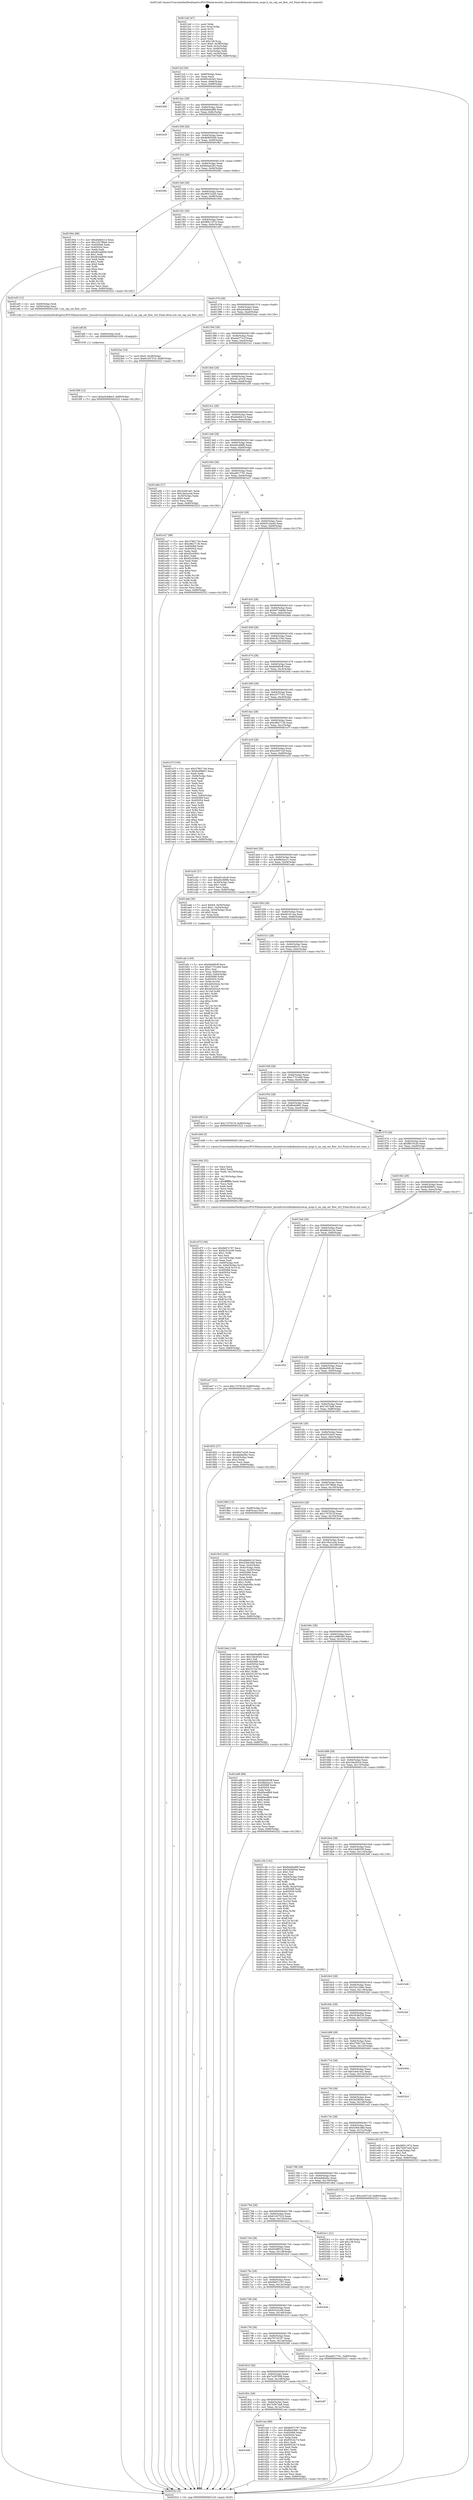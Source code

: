 digraph "0x4012a0" {
  label = "0x4012a0 (/mnt/c/Users/mathe/Desktop/tcc/POCII/binaries/extr_linuxdriversinfinibandcorecm_msgs.h_cm_rep_set_flow_ctrl_Final-ollvm.out::main(0))"
  labelloc = "t"
  node[shape=record]

  Entry [label="",width=0.3,height=0.3,shape=circle,fillcolor=black,style=filled]
  "0x4012cf" [label="{
     0x4012cf [29]\l
     | [instrs]\l
     &nbsp;&nbsp;0x4012cf \<+3\>: mov -0x80(%rbp),%eax\l
     &nbsp;&nbsp;0x4012d2 \<+2\>: mov %eax,%ecx\l
     &nbsp;&nbsp;0x4012d4 \<+6\>: sub $0x85cd43e5,%ecx\l
     &nbsp;&nbsp;0x4012da \<+6\>: mov %eax,-0x84(%rbp)\l
     &nbsp;&nbsp;0x4012e0 \<+6\>: mov %ecx,-0x88(%rbp)\l
     &nbsp;&nbsp;0x4012e6 \<+6\>: je 00000000004024b6 \<main+0x1216\>\l
  }"]
  "0x4024b6" [label="{
     0x4024b6\l
  }", style=dashed]
  "0x4012ec" [label="{
     0x4012ec [28]\l
     | [instrs]\l
     &nbsp;&nbsp;0x4012ec \<+5\>: jmp 00000000004012f1 \<main+0x51\>\l
     &nbsp;&nbsp;0x4012f1 \<+6\>: mov -0x84(%rbp),%eax\l
     &nbsp;&nbsp;0x4012f7 \<+5\>: sub $0x8ab6ed88,%eax\l
     &nbsp;&nbsp;0x4012fc \<+6\>: mov %eax,-0x8c(%rbp)\l
     &nbsp;&nbsp;0x401302 \<+6\>: je 000000000040243f \<main+0x119f\>\l
  }"]
  Exit [label="",width=0.3,height=0.3,shape=circle,fillcolor=black,style=filled,peripheries=2]
  "0x40243f" [label="{
     0x40243f\l
  }", style=dashed]
  "0x401308" [label="{
     0x401308 [28]\l
     | [instrs]\l
     &nbsp;&nbsp;0x401308 \<+5\>: jmp 000000000040130d \<main+0x6d\>\l
     &nbsp;&nbsp;0x40130d \<+6\>: mov -0x84(%rbp),%eax\l
     &nbsp;&nbsp;0x401313 \<+5\>: sub $0x8b8055d0,%eax\l
     &nbsp;&nbsp;0x401318 \<+6\>: mov %eax,-0x90(%rbp)\l
     &nbsp;&nbsp;0x40131e \<+6\>: je 0000000000401f6c \<main+0xccc\>\l
  }"]
  "0x401f08" [label="{
     0x401f08 [12]\l
     | [instrs]\l
     &nbsp;&nbsp;0x401f08 \<+7\>: movl $0xa3e4dbe3,-0x80(%rbp)\l
     &nbsp;&nbsp;0x401f0f \<+5\>: jmp 0000000000402522 \<main+0x1282\>\l
  }"]
  "0x401f6c" [label="{
     0x401f6c\l
  }", style=dashed]
  "0x401324" [label="{
     0x401324 [28]\l
     | [instrs]\l
     &nbsp;&nbsp;0x401324 \<+5\>: jmp 0000000000401329 \<main+0x89\>\l
     &nbsp;&nbsp;0x401329 \<+6\>: mov -0x84(%rbp),%eax\l
     &nbsp;&nbsp;0x40132f \<+5\>: sub $0x8d4ae283,%eax\l
     &nbsp;&nbsp;0x401334 \<+6\>: mov %eax,-0x94(%rbp)\l
     &nbsp;&nbsp;0x40133a \<+6\>: je 000000000040208c \<main+0xdec\>\l
  }"]
  "0x401eff" [label="{
     0x401eff [9]\l
     | [instrs]\l
     &nbsp;&nbsp;0x401eff \<+4\>: mov -0x60(%rbp),%rdi\l
     &nbsp;&nbsp;0x401f03 \<+5\>: call 0000000000401030 \<free@plt\>\l
     | [calls]\l
     &nbsp;&nbsp;0x401030 \{1\} (unknown)\l
  }"]
  "0x40208c" [label="{
     0x40208c\l
  }", style=dashed]
  "0x401340" [label="{
     0x401340 [28]\l
     | [instrs]\l
     &nbsp;&nbsp;0x401340 \<+5\>: jmp 0000000000401345 \<main+0xa5\>\l
     &nbsp;&nbsp;0x401345 \<+6\>: mov -0x84(%rbp),%eax\l
     &nbsp;&nbsp;0x40134b \<+5\>: sub $0x9647e2d5,%eax\l
     &nbsp;&nbsp;0x401350 \<+6\>: mov %eax,-0x98(%rbp)\l
     &nbsp;&nbsp;0x401356 \<+6\>: je 000000000040195e \<main+0x6be\>\l
  }"]
  "0x401d7f" [label="{
     0x401d7f [156]\l
     | [instrs]\l
     &nbsp;&nbsp;0x401d7f \<+5\>: mov $0x6b87c797,%ecx\l
     &nbsp;&nbsp;0x401d84 \<+5\>: mov $0x6c522c06,%edx\l
     &nbsp;&nbsp;0x401d89 \<+3\>: mov $0x1,%r8b\l
     &nbsp;&nbsp;0x401d8c \<+2\>: xor %esi,%esi\l
     &nbsp;&nbsp;0x401d8e \<+6\>: mov -0x154(%rbp),%edi\l
     &nbsp;&nbsp;0x401d94 \<+3\>: imul %eax,%edi\l
     &nbsp;&nbsp;0x401d97 \<+4\>: mov -0x60(%rbp),%r9\l
     &nbsp;&nbsp;0x401d9b \<+4\>: movslq -0x64(%rbp),%r10\l
     &nbsp;&nbsp;0x401d9f \<+4\>: mov %edi,(%r9,%r10,4)\l
     &nbsp;&nbsp;0x401da3 \<+7\>: mov 0x405068,%eax\l
     &nbsp;&nbsp;0x401daa \<+7\>: mov 0x405054,%edi\l
     &nbsp;&nbsp;0x401db1 \<+3\>: sub $0x1,%esi\l
     &nbsp;&nbsp;0x401db4 \<+3\>: mov %eax,%r11d\l
     &nbsp;&nbsp;0x401db7 \<+3\>: add %esi,%r11d\l
     &nbsp;&nbsp;0x401dba \<+4\>: imul %r11d,%eax\l
     &nbsp;&nbsp;0x401dbe \<+3\>: and $0x1,%eax\l
     &nbsp;&nbsp;0x401dc1 \<+3\>: cmp $0x0,%eax\l
     &nbsp;&nbsp;0x401dc4 \<+3\>: sete %bl\l
     &nbsp;&nbsp;0x401dc7 \<+3\>: cmp $0xa,%edi\l
     &nbsp;&nbsp;0x401dca \<+4\>: setl %r14b\l
     &nbsp;&nbsp;0x401dce \<+3\>: mov %bl,%r15b\l
     &nbsp;&nbsp;0x401dd1 \<+4\>: xor $0xff,%r15b\l
     &nbsp;&nbsp;0x401dd5 \<+3\>: mov %r14b,%r12b\l
     &nbsp;&nbsp;0x401dd8 \<+4\>: xor $0xff,%r12b\l
     &nbsp;&nbsp;0x401ddc \<+4\>: xor $0x1,%r8b\l
     &nbsp;&nbsp;0x401de0 \<+3\>: mov %r15b,%r13b\l
     &nbsp;&nbsp;0x401de3 \<+4\>: and $0xff,%r13b\l
     &nbsp;&nbsp;0x401de7 \<+3\>: and %r8b,%bl\l
     &nbsp;&nbsp;0x401dea \<+3\>: mov %r12b,%al\l
     &nbsp;&nbsp;0x401ded \<+2\>: and $0xff,%al\l
     &nbsp;&nbsp;0x401def \<+3\>: and %r8b,%r14b\l
     &nbsp;&nbsp;0x401df2 \<+3\>: or %bl,%r13b\l
     &nbsp;&nbsp;0x401df5 \<+3\>: or %r14b,%al\l
     &nbsp;&nbsp;0x401df8 \<+3\>: xor %al,%r13b\l
     &nbsp;&nbsp;0x401dfb \<+3\>: or %r12b,%r15b\l
     &nbsp;&nbsp;0x401dfe \<+4\>: xor $0xff,%r15b\l
     &nbsp;&nbsp;0x401e02 \<+4\>: or $0x1,%r8b\l
     &nbsp;&nbsp;0x401e06 \<+3\>: and %r8b,%r15b\l
     &nbsp;&nbsp;0x401e09 \<+3\>: or %r15b,%r13b\l
     &nbsp;&nbsp;0x401e0c \<+4\>: test $0x1,%r13b\l
     &nbsp;&nbsp;0x401e10 \<+3\>: cmovne %edx,%ecx\l
     &nbsp;&nbsp;0x401e13 \<+3\>: mov %ecx,-0x80(%rbp)\l
     &nbsp;&nbsp;0x401e16 \<+5\>: jmp 0000000000402522 \<main+0x1282\>\l
  }"]
  "0x40195e" [label="{
     0x40195e [88]\l
     | [instrs]\l
     &nbsp;&nbsp;0x40195e \<+5\>: mov $0xa6e6dc14,%eax\l
     &nbsp;&nbsp;0x401963 \<+5\>: mov $0x105796eb,%ecx\l
     &nbsp;&nbsp;0x401968 \<+7\>: mov 0x405068,%edx\l
     &nbsp;&nbsp;0x40196f \<+7\>: mov 0x405054,%esi\l
     &nbsp;&nbsp;0x401976 \<+2\>: mov %edx,%edi\l
     &nbsp;&nbsp;0x401978 \<+6\>: add $0xdb3adb0d,%edi\l
     &nbsp;&nbsp;0x40197e \<+3\>: sub $0x1,%edi\l
     &nbsp;&nbsp;0x401981 \<+6\>: sub $0xdb3adb0d,%edi\l
     &nbsp;&nbsp;0x401987 \<+3\>: imul %edi,%edx\l
     &nbsp;&nbsp;0x40198a \<+3\>: and $0x1,%edx\l
     &nbsp;&nbsp;0x40198d \<+3\>: cmp $0x0,%edx\l
     &nbsp;&nbsp;0x401990 \<+4\>: sete %r8b\l
     &nbsp;&nbsp;0x401994 \<+3\>: cmp $0xa,%esi\l
     &nbsp;&nbsp;0x401997 \<+4\>: setl %r9b\l
     &nbsp;&nbsp;0x40199b \<+3\>: mov %r8b,%r10b\l
     &nbsp;&nbsp;0x40199e \<+3\>: and %r9b,%r10b\l
     &nbsp;&nbsp;0x4019a1 \<+3\>: xor %r9b,%r8b\l
     &nbsp;&nbsp;0x4019a4 \<+3\>: or %r8b,%r10b\l
     &nbsp;&nbsp;0x4019a7 \<+4\>: test $0x1,%r10b\l
     &nbsp;&nbsp;0x4019ab \<+3\>: cmovne %ecx,%eax\l
     &nbsp;&nbsp;0x4019ae \<+3\>: mov %eax,-0x80(%rbp)\l
     &nbsp;&nbsp;0x4019b1 \<+5\>: jmp 0000000000402522 \<main+0x1282\>\l
  }"]
  "0x40135c" [label="{
     0x40135c [28]\l
     | [instrs]\l
     &nbsp;&nbsp;0x40135c \<+5\>: jmp 0000000000401361 \<main+0xc1\>\l
     &nbsp;&nbsp;0x401361 \<+6\>: mov -0x84(%rbp),%eax\l
     &nbsp;&nbsp;0x401367 \<+5\>: sub $0x98911974,%eax\l
     &nbsp;&nbsp;0x40136c \<+6\>: mov %eax,-0x9c(%rbp)\l
     &nbsp;&nbsp;0x401372 \<+6\>: je 0000000000401ef3 \<main+0xc53\>\l
  }"]
  "0x401d4b" [label="{
     0x401d4b [52]\l
     | [instrs]\l
     &nbsp;&nbsp;0x401d4b \<+2\>: xor %ecx,%ecx\l
     &nbsp;&nbsp;0x401d4d \<+5\>: mov $0x2,%edx\l
     &nbsp;&nbsp;0x401d52 \<+6\>: mov %edx,-0x150(%rbp)\l
     &nbsp;&nbsp;0x401d58 \<+1\>: cltd\l
     &nbsp;&nbsp;0x401d59 \<+6\>: mov -0x150(%rbp),%esi\l
     &nbsp;&nbsp;0x401d5f \<+2\>: idiv %esi\l
     &nbsp;&nbsp;0x401d61 \<+6\>: imul $0xfffffffe,%edx,%edx\l
     &nbsp;&nbsp;0x401d67 \<+2\>: mov %ecx,%edi\l
     &nbsp;&nbsp;0x401d69 \<+2\>: sub %edx,%edi\l
     &nbsp;&nbsp;0x401d6b \<+2\>: mov %ecx,%edx\l
     &nbsp;&nbsp;0x401d6d \<+3\>: sub $0x1,%edx\l
     &nbsp;&nbsp;0x401d70 \<+2\>: add %edx,%edi\l
     &nbsp;&nbsp;0x401d72 \<+2\>: sub %edi,%ecx\l
     &nbsp;&nbsp;0x401d74 \<+6\>: mov %ecx,-0x154(%rbp)\l
     &nbsp;&nbsp;0x401d7a \<+5\>: call 0000000000401160 \<next_i\>\l
     | [calls]\l
     &nbsp;&nbsp;0x401160 \{1\} (/mnt/c/Users/mathe/Desktop/tcc/POCII/binaries/extr_linuxdriversinfinibandcorecm_msgs.h_cm_rep_set_flow_ctrl_Final-ollvm.out::next_i)\l
  }"]
  "0x401ef3" [label="{
     0x401ef3 [12]\l
     | [instrs]\l
     &nbsp;&nbsp;0x401ef3 \<+4\>: mov -0x60(%rbp),%rdi\l
     &nbsp;&nbsp;0x401ef7 \<+3\>: mov -0x50(%rbp),%esi\l
     &nbsp;&nbsp;0x401efa \<+5\>: call 0000000000401240 \<cm_rep_set_flow_ctrl\>\l
     | [calls]\l
     &nbsp;&nbsp;0x401240 \{1\} (/mnt/c/Users/mathe/Desktop/tcc/POCII/binaries/extr_linuxdriversinfinibandcorecm_msgs.h_cm_rep_set_flow_ctrl_Final-ollvm.out::cm_rep_set_flow_ctrl)\l
  }"]
  "0x401378" [label="{
     0x401378 [28]\l
     | [instrs]\l
     &nbsp;&nbsp;0x401378 \<+5\>: jmp 000000000040137d \<main+0xdd\>\l
     &nbsp;&nbsp;0x40137d \<+6\>: mov -0x84(%rbp),%eax\l
     &nbsp;&nbsp;0x401383 \<+5\>: sub $0xa3e4dbe3,%eax\l
     &nbsp;&nbsp;0x401388 \<+6\>: mov %eax,-0xa0(%rbp)\l
     &nbsp;&nbsp;0x40138e \<+6\>: je 00000000004023ae \<main+0x110e\>\l
  }"]
  "0x401848" [label="{
     0x401848\l
  }", style=dashed]
  "0x4023ae" [label="{
     0x4023ae [19]\l
     | [instrs]\l
     &nbsp;&nbsp;0x4023ae \<+7\>: movl $0x0,-0x38(%rbp)\l
     &nbsp;&nbsp;0x4023b5 \<+7\>: movl $0x61457510,-0x80(%rbp)\l
     &nbsp;&nbsp;0x4023bc \<+5\>: jmp 0000000000402522 \<main+0x1282\>\l
  }"]
  "0x401394" [label="{
     0x401394 [28]\l
     | [instrs]\l
     &nbsp;&nbsp;0x401394 \<+5\>: jmp 0000000000401399 \<main+0xf9\>\l
     &nbsp;&nbsp;0x401399 \<+6\>: mov -0x84(%rbp),%eax\l
     &nbsp;&nbsp;0x40139f \<+5\>: sub $0xa4477e1f,%eax\l
     &nbsp;&nbsp;0x4013a4 \<+6\>: mov %eax,-0xa4(%rbp)\l
     &nbsp;&nbsp;0x4013aa \<+6\>: je 00000000004021e1 \<main+0xf41\>\l
  }"]
  "0x401cee" [label="{
     0x401cee [88]\l
     | [instrs]\l
     &nbsp;&nbsp;0x401cee \<+5\>: mov $0x6b87c797,%eax\l
     &nbsp;&nbsp;0x401cf3 \<+5\>: mov $0xf6e45881,%ecx\l
     &nbsp;&nbsp;0x401cf8 \<+7\>: mov 0x405068,%edx\l
     &nbsp;&nbsp;0x401cff \<+7\>: mov 0x405054,%esi\l
     &nbsp;&nbsp;0x401d06 \<+2\>: mov %edx,%edi\l
     &nbsp;&nbsp;0x401d08 \<+6\>: sub $0xf5524c74,%edi\l
     &nbsp;&nbsp;0x401d0e \<+3\>: sub $0x1,%edi\l
     &nbsp;&nbsp;0x401d11 \<+6\>: add $0xf5524c74,%edi\l
     &nbsp;&nbsp;0x401d17 \<+3\>: imul %edi,%edx\l
     &nbsp;&nbsp;0x401d1a \<+3\>: and $0x1,%edx\l
     &nbsp;&nbsp;0x401d1d \<+3\>: cmp $0x0,%edx\l
     &nbsp;&nbsp;0x401d20 \<+4\>: sete %r8b\l
     &nbsp;&nbsp;0x401d24 \<+3\>: cmp $0xa,%esi\l
     &nbsp;&nbsp;0x401d27 \<+4\>: setl %r9b\l
     &nbsp;&nbsp;0x401d2b \<+3\>: mov %r8b,%r10b\l
     &nbsp;&nbsp;0x401d2e \<+3\>: and %r9b,%r10b\l
     &nbsp;&nbsp;0x401d31 \<+3\>: xor %r9b,%r8b\l
     &nbsp;&nbsp;0x401d34 \<+3\>: or %r8b,%r10b\l
     &nbsp;&nbsp;0x401d37 \<+4\>: test $0x1,%r10b\l
     &nbsp;&nbsp;0x401d3b \<+3\>: cmovne %ecx,%eax\l
     &nbsp;&nbsp;0x401d3e \<+3\>: mov %eax,-0x80(%rbp)\l
     &nbsp;&nbsp;0x401d41 \<+5\>: jmp 0000000000402522 \<main+0x1282\>\l
  }"]
  "0x4021e1" [label="{
     0x4021e1\l
  }", style=dashed]
  "0x4013b0" [label="{
     0x4013b0 [28]\l
     | [instrs]\l
     &nbsp;&nbsp;0x4013b0 \<+5\>: jmp 00000000004013b5 \<main+0x115\>\l
     &nbsp;&nbsp;0x4013b5 \<+6\>: mov -0x84(%rbp),%eax\l
     &nbsp;&nbsp;0x4013bb \<+5\>: sub $0xa61a3cc6,%eax\l
     &nbsp;&nbsp;0x4013c0 \<+6\>: mov %eax,-0xa8(%rbp)\l
     &nbsp;&nbsp;0x4013c6 \<+6\>: je 0000000000401a50 \<main+0x7b0\>\l
  }"]
  "0x40182c" [label="{
     0x40182c [28]\l
     | [instrs]\l
     &nbsp;&nbsp;0x40182c \<+5\>: jmp 0000000000401831 \<main+0x591\>\l
     &nbsp;&nbsp;0x401831 \<+6\>: mov -0x84(%rbp),%eax\l
     &nbsp;&nbsp;0x401837 \<+5\>: sub $0x7b567ee6,%eax\l
     &nbsp;&nbsp;0x40183c \<+6\>: mov %eax,-0x14c(%rbp)\l
     &nbsp;&nbsp;0x401842 \<+6\>: je 0000000000401cee \<main+0xa4e\>\l
  }"]
  "0x401a50" [label="{
     0x401a50\l
  }", style=dashed]
  "0x4013cc" [label="{
     0x4013cc [28]\l
     | [instrs]\l
     &nbsp;&nbsp;0x4013cc \<+5\>: jmp 00000000004013d1 \<main+0x131\>\l
     &nbsp;&nbsp;0x4013d1 \<+6\>: mov -0x84(%rbp),%eax\l
     &nbsp;&nbsp;0x4013d7 \<+5\>: sub $0xa6e6dc14,%eax\l
     &nbsp;&nbsp;0x4013dc \<+6\>: mov %eax,-0xac(%rbp)\l
     &nbsp;&nbsp;0x4013e2 \<+6\>: je 00000000004023ee \<main+0x114e\>\l
  }"]
  "0x4024f7" [label="{
     0x4024f7\l
  }", style=dashed]
  "0x4023ee" [label="{
     0x4023ee\l
  }", style=dashed]
  "0x4013e8" [label="{
     0x4013e8 [28]\l
     | [instrs]\l
     &nbsp;&nbsp;0x4013e8 \<+5\>: jmp 00000000004013ed \<main+0x14d\>\l
     &nbsp;&nbsp;0x4013ed \<+6\>: mov -0x84(%rbp),%eax\l
     &nbsp;&nbsp;0x4013f3 \<+5\>: sub $0xa9cc688b,%eax\l
     &nbsp;&nbsp;0x4013f8 \<+6\>: mov %eax,-0xb0(%rbp)\l
     &nbsp;&nbsp;0x4013fe \<+6\>: je 0000000000401a6b \<main+0x7cb\>\l
  }"]
  "0x401810" [label="{
     0x401810 [28]\l
     | [instrs]\l
     &nbsp;&nbsp;0x401810 \<+5\>: jmp 0000000000401815 \<main+0x575\>\l
     &nbsp;&nbsp;0x401815 \<+6\>: mov -0x84(%rbp),%eax\l
     &nbsp;&nbsp;0x40181b \<+5\>: sub $0x7a397008,%eax\l
     &nbsp;&nbsp;0x401820 \<+6\>: mov %eax,-0x148(%rbp)\l
     &nbsp;&nbsp;0x401826 \<+6\>: je 00000000004024f7 \<main+0x1257\>\l
  }"]
  "0x401a6b" [label="{
     0x401a6b [27]\l
     | [instrs]\l
     &nbsp;&nbsp;0x401a6b \<+5\>: mov $0x3ce814d1,%eax\l
     &nbsp;&nbsp;0x401a70 \<+5\>: mov $0x18e2ca3a,%ecx\l
     &nbsp;&nbsp;0x401a75 \<+3\>: mov -0x30(%rbp),%edx\l
     &nbsp;&nbsp;0x401a78 \<+3\>: cmp $0x0,%edx\l
     &nbsp;&nbsp;0x401a7b \<+3\>: cmove %ecx,%eax\l
     &nbsp;&nbsp;0x401a7e \<+3\>: mov %eax,-0x80(%rbp)\l
     &nbsp;&nbsp;0x401a81 \<+5\>: jmp 0000000000402522 \<main+0x1282\>\l
  }"]
  "0x401404" [label="{
     0x401404 [28]\l
     | [instrs]\l
     &nbsp;&nbsp;0x401404 \<+5\>: jmp 0000000000401409 \<main+0x169\>\l
     &nbsp;&nbsp;0x401409 \<+6\>: mov -0x84(%rbp),%eax\l
     &nbsp;&nbsp;0x40140f \<+5\>: sub $0xad017761,%eax\l
     &nbsp;&nbsp;0x401414 \<+6\>: mov %eax,-0xb4(%rbp)\l
     &nbsp;&nbsp;0x40141a \<+6\>: je 0000000000401e27 \<main+0xb87\>\l
  }"]
  "0x402286" [label="{
     0x402286\l
  }", style=dashed]
  "0x401e27" [label="{
     0x401e27 [88]\l
     | [instrs]\l
     &nbsp;&nbsp;0x401e27 \<+5\>: mov $0x37901744,%eax\l
     &nbsp;&nbsp;0x401e2c \<+5\>: mov $0xc962713b,%ecx\l
     &nbsp;&nbsp;0x401e31 \<+7\>: mov 0x405068,%edx\l
     &nbsp;&nbsp;0x401e38 \<+7\>: mov 0x405054,%esi\l
     &nbsp;&nbsp;0x401e3f \<+2\>: mov %edx,%edi\l
     &nbsp;&nbsp;0x401e41 \<+6\>: add $0xd5cd3841,%edi\l
     &nbsp;&nbsp;0x401e47 \<+3\>: sub $0x1,%edi\l
     &nbsp;&nbsp;0x401e4a \<+6\>: sub $0xd5cd3841,%edi\l
     &nbsp;&nbsp;0x401e50 \<+3\>: imul %edi,%edx\l
     &nbsp;&nbsp;0x401e53 \<+3\>: and $0x1,%edx\l
     &nbsp;&nbsp;0x401e56 \<+3\>: cmp $0x0,%edx\l
     &nbsp;&nbsp;0x401e59 \<+4\>: sete %r8b\l
     &nbsp;&nbsp;0x401e5d \<+3\>: cmp $0xa,%esi\l
     &nbsp;&nbsp;0x401e60 \<+4\>: setl %r9b\l
     &nbsp;&nbsp;0x401e64 \<+3\>: mov %r8b,%r10b\l
     &nbsp;&nbsp;0x401e67 \<+3\>: and %r9b,%r10b\l
     &nbsp;&nbsp;0x401e6a \<+3\>: xor %r9b,%r8b\l
     &nbsp;&nbsp;0x401e6d \<+3\>: or %r8b,%r10b\l
     &nbsp;&nbsp;0x401e70 \<+4\>: test $0x1,%r10b\l
     &nbsp;&nbsp;0x401e74 \<+3\>: cmovne %ecx,%eax\l
     &nbsp;&nbsp;0x401e77 \<+3\>: mov %eax,-0x80(%rbp)\l
     &nbsp;&nbsp;0x401e7a \<+5\>: jmp 0000000000402522 \<main+0x1282\>\l
  }"]
  "0x401420" [label="{
     0x401420 [28]\l
     | [instrs]\l
     &nbsp;&nbsp;0x401420 \<+5\>: jmp 0000000000401425 \<main+0x185\>\l
     &nbsp;&nbsp;0x401425 \<+6\>: mov -0x84(%rbp),%eax\l
     &nbsp;&nbsp;0x40142b \<+5\>: sub $0xb01c6a4d,%eax\l
     &nbsp;&nbsp;0x401430 \<+6\>: mov %eax,-0xb8(%rbp)\l
     &nbsp;&nbsp;0x401436 \<+6\>: je 0000000000402516 \<main+0x1276\>\l
  }"]
  "0x4017f4" [label="{
     0x4017f4 [28]\l
     | [instrs]\l
     &nbsp;&nbsp;0x4017f4 \<+5\>: jmp 00000000004017f9 \<main+0x559\>\l
     &nbsp;&nbsp;0x4017f9 \<+6\>: mov -0x84(%rbp),%eax\l
     &nbsp;&nbsp;0x4017ff \<+5\>: sub $0x79733187,%eax\l
     &nbsp;&nbsp;0x401804 \<+6\>: mov %eax,-0x144(%rbp)\l
     &nbsp;&nbsp;0x40180a \<+6\>: je 0000000000402286 \<main+0xfe6\>\l
  }"]
  "0x402516" [label="{
     0x402516\l
  }", style=dashed]
  "0x40143c" [label="{
     0x40143c [28]\l
     | [instrs]\l
     &nbsp;&nbsp;0x40143c \<+5\>: jmp 0000000000401441 \<main+0x1a1\>\l
     &nbsp;&nbsp;0x401441 \<+6\>: mov -0x84(%rbp),%eax\l
     &nbsp;&nbsp;0x401447 \<+5\>: sub $0xb0734b9d,%eax\l
     &nbsp;&nbsp;0x40144c \<+6\>: mov %eax,-0xbc(%rbp)\l
     &nbsp;&nbsp;0x401452 \<+6\>: je 00000000004024eb \<main+0x124b\>\l
  }"]
  "0x401e1b" [label="{
     0x401e1b [12]\l
     | [instrs]\l
     &nbsp;&nbsp;0x401e1b \<+7\>: movl $0xad017761,-0x80(%rbp)\l
     &nbsp;&nbsp;0x401e22 \<+5\>: jmp 0000000000402522 \<main+0x1282\>\l
  }"]
  "0x4024eb" [label="{
     0x4024eb\l
  }", style=dashed]
  "0x401458" [label="{
     0x401458 [28]\l
     | [instrs]\l
     &nbsp;&nbsp;0x401458 \<+5\>: jmp 000000000040145d \<main+0x1bd\>\l
     &nbsp;&nbsp;0x40145d \<+6\>: mov -0x84(%rbp),%eax\l
     &nbsp;&nbsp;0x401463 \<+5\>: sub $0xb3fc150c,%eax\l
     &nbsp;&nbsp;0x401468 \<+6\>: mov %eax,-0xc0(%rbp)\l
     &nbsp;&nbsp;0x40146e \<+6\>: je 000000000040202d \<main+0xd8d\>\l
  }"]
  "0x4017d8" [label="{
     0x4017d8 [28]\l
     | [instrs]\l
     &nbsp;&nbsp;0x4017d8 \<+5\>: jmp 00000000004017dd \<main+0x53d\>\l
     &nbsp;&nbsp;0x4017dd \<+6\>: mov -0x84(%rbp),%eax\l
     &nbsp;&nbsp;0x4017e3 \<+5\>: sub $0x6c522c06,%eax\l
     &nbsp;&nbsp;0x4017e8 \<+6\>: mov %eax,-0x140(%rbp)\l
     &nbsp;&nbsp;0x4017ee \<+6\>: je 0000000000401e1b \<main+0xb7b\>\l
  }"]
  "0x40202d" [label="{
     0x40202d\l
  }", style=dashed]
  "0x401474" [label="{
     0x401474 [28]\l
     | [instrs]\l
     &nbsp;&nbsp;0x401474 \<+5\>: jmp 0000000000401479 \<main+0x1d9\>\l
     &nbsp;&nbsp;0x401479 \<+6\>: mov -0x84(%rbp),%eax\l
     &nbsp;&nbsp;0x40147f \<+5\>: sub $0xbb0d0cff,%eax\l
     &nbsp;&nbsp;0x401484 \<+6\>: mov %eax,-0xc4(%rbp)\l
     &nbsp;&nbsp;0x40148a \<+6\>: je 000000000040240a \<main+0x116a\>\l
  }"]
  "0x40244b" [label="{
     0x40244b\l
  }", style=dashed]
  "0x40240a" [label="{
     0x40240a\l
  }", style=dashed]
  "0x401490" [label="{
     0x401490 [28]\l
     | [instrs]\l
     &nbsp;&nbsp;0x401490 \<+5\>: jmp 0000000000401495 \<main+0x1f5\>\l
     &nbsp;&nbsp;0x401495 \<+6\>: mov -0x84(%rbp),%eax\l
     &nbsp;&nbsp;0x40149b \<+5\>: sub $0xc4777c61,%eax\l
     &nbsp;&nbsp;0x4014a0 \<+6\>: mov %eax,-0xc8(%rbp)\l
     &nbsp;&nbsp;0x4014a6 \<+6\>: je 0000000000402292 \<main+0xff2\>\l
  }"]
  "0x4017bc" [label="{
     0x4017bc [28]\l
     | [instrs]\l
     &nbsp;&nbsp;0x4017bc \<+5\>: jmp 00000000004017c1 \<main+0x521\>\l
     &nbsp;&nbsp;0x4017c1 \<+6\>: mov -0x84(%rbp),%eax\l
     &nbsp;&nbsp;0x4017c7 \<+5\>: sub $0x6b87c797,%eax\l
     &nbsp;&nbsp;0x4017cc \<+6\>: mov %eax,-0x13c(%rbp)\l
     &nbsp;&nbsp;0x4017d2 \<+6\>: je 000000000040244b \<main+0x11ab\>\l
  }"]
  "0x402292" [label="{
     0x402292\l
  }", style=dashed]
  "0x4014ac" [label="{
     0x4014ac [28]\l
     | [instrs]\l
     &nbsp;&nbsp;0x4014ac \<+5\>: jmp 00000000004014b1 \<main+0x211\>\l
     &nbsp;&nbsp;0x4014b1 \<+6\>: mov -0x84(%rbp),%eax\l
     &nbsp;&nbsp;0x4014b7 \<+5\>: sub $0xc962713b,%eax\l
     &nbsp;&nbsp;0x4014bc \<+6\>: mov %eax,-0xcc(%rbp)\l
     &nbsp;&nbsp;0x4014c2 \<+6\>: je 0000000000401e7f \<main+0xbdf\>\l
  }"]
  "0x4018c0" [label="{
     0x4018c0\l
  }", style=dashed]
  "0x401e7f" [label="{
     0x401e7f [104]\l
     | [instrs]\l
     &nbsp;&nbsp;0x401e7f \<+5\>: mov $0x37901744,%eax\l
     &nbsp;&nbsp;0x401e84 \<+5\>: mov $0xfb499601,%ecx\l
     &nbsp;&nbsp;0x401e89 \<+2\>: xor %edx,%edx\l
     &nbsp;&nbsp;0x401e8b \<+3\>: mov -0x64(%rbp),%esi\l
     &nbsp;&nbsp;0x401e8e \<+2\>: mov %edx,%edi\l
     &nbsp;&nbsp;0x401e90 \<+2\>: sub %esi,%edi\l
     &nbsp;&nbsp;0x401e92 \<+2\>: mov %edx,%esi\l
     &nbsp;&nbsp;0x401e94 \<+3\>: sub $0x1,%esi\l
     &nbsp;&nbsp;0x401e97 \<+2\>: add %esi,%edi\l
     &nbsp;&nbsp;0x401e99 \<+2\>: mov %edx,%esi\l
     &nbsp;&nbsp;0x401e9b \<+2\>: sub %edi,%esi\l
     &nbsp;&nbsp;0x401e9d \<+3\>: mov %esi,-0x64(%rbp)\l
     &nbsp;&nbsp;0x401ea0 \<+7\>: mov 0x405068,%esi\l
     &nbsp;&nbsp;0x401ea7 \<+7\>: mov 0x405054,%edi\l
     &nbsp;&nbsp;0x401eae \<+3\>: sub $0x1,%edx\l
     &nbsp;&nbsp;0x401eb1 \<+3\>: mov %esi,%r8d\l
     &nbsp;&nbsp;0x401eb4 \<+3\>: add %edx,%r8d\l
     &nbsp;&nbsp;0x401eb7 \<+4\>: imul %r8d,%esi\l
     &nbsp;&nbsp;0x401ebb \<+3\>: and $0x1,%esi\l
     &nbsp;&nbsp;0x401ebe \<+3\>: cmp $0x0,%esi\l
     &nbsp;&nbsp;0x401ec1 \<+4\>: sete %r9b\l
     &nbsp;&nbsp;0x401ec5 \<+3\>: cmp $0xa,%edi\l
     &nbsp;&nbsp;0x401ec8 \<+4\>: setl %r10b\l
     &nbsp;&nbsp;0x401ecc \<+3\>: mov %r9b,%r11b\l
     &nbsp;&nbsp;0x401ecf \<+3\>: and %r10b,%r11b\l
     &nbsp;&nbsp;0x401ed2 \<+3\>: xor %r10b,%r9b\l
     &nbsp;&nbsp;0x401ed5 \<+3\>: or %r9b,%r11b\l
     &nbsp;&nbsp;0x401ed8 \<+4\>: test $0x1,%r11b\l
     &nbsp;&nbsp;0x401edc \<+3\>: cmovne %ecx,%eax\l
     &nbsp;&nbsp;0x401edf \<+3\>: mov %eax,-0x80(%rbp)\l
     &nbsp;&nbsp;0x401ee2 \<+5\>: jmp 0000000000402522 \<main+0x1282\>\l
  }"]
  "0x4014c8" [label="{
     0x4014c8 [28]\l
     | [instrs]\l
     &nbsp;&nbsp;0x4014c8 \<+5\>: jmp 00000000004014cd \<main+0x22d\>\l
     &nbsp;&nbsp;0x4014cd \<+6\>: mov -0x84(%rbp),%eax\l
     &nbsp;&nbsp;0x4014d3 \<+5\>: sub $0xcd307c2f,%eax\l
     &nbsp;&nbsp;0x4014d8 \<+6\>: mov %eax,-0xd0(%rbp)\l
     &nbsp;&nbsp;0x4014de \<+6\>: je 0000000000401a35 \<main+0x795\>\l
  }"]
  "0x4017a0" [label="{
     0x4017a0 [28]\l
     | [instrs]\l
     &nbsp;&nbsp;0x4017a0 \<+5\>: jmp 00000000004017a5 \<main+0x505\>\l
     &nbsp;&nbsp;0x4017a5 \<+6\>: mov -0x84(%rbp),%eax\l
     &nbsp;&nbsp;0x4017ab \<+5\>: sub $0x65d8f319,%eax\l
     &nbsp;&nbsp;0x4017b0 \<+6\>: mov %eax,-0x138(%rbp)\l
     &nbsp;&nbsp;0x4017b6 \<+6\>: je 00000000004018c0 \<main+0x620\>\l
  }"]
  "0x401a35" [label="{
     0x401a35 [27]\l
     | [instrs]\l
     &nbsp;&nbsp;0x401a35 \<+5\>: mov $0xa61a3cc6,%eax\l
     &nbsp;&nbsp;0x401a3a \<+5\>: mov $0xa9cc688b,%ecx\l
     &nbsp;&nbsp;0x401a3f \<+3\>: mov -0x30(%rbp),%edx\l
     &nbsp;&nbsp;0x401a42 \<+3\>: cmp $0x1,%edx\l
     &nbsp;&nbsp;0x401a45 \<+3\>: cmovl %ecx,%eax\l
     &nbsp;&nbsp;0x401a48 \<+3\>: mov %eax,-0x80(%rbp)\l
     &nbsp;&nbsp;0x401a4b \<+5\>: jmp 0000000000402522 \<main+0x1282\>\l
  }"]
  "0x4014e4" [label="{
     0x4014e4 [28]\l
     | [instrs]\l
     &nbsp;&nbsp;0x4014e4 \<+5\>: jmp 00000000004014e9 \<main+0x249\>\l
     &nbsp;&nbsp;0x4014e9 \<+6\>: mov -0x84(%rbp),%eax\l
     &nbsp;&nbsp;0x4014ef \<+5\>: sub $0xd8a5ac21,%eax\l
     &nbsp;&nbsp;0x4014f4 \<+6\>: mov %eax,-0xd4(%rbp)\l
     &nbsp;&nbsp;0x4014fa \<+6\>: je 0000000000401ade \<main+0x83e\>\l
  }"]
  "0x4023c1" [label="{
     0x4023c1 [21]\l
     | [instrs]\l
     &nbsp;&nbsp;0x4023c1 \<+3\>: mov -0x38(%rbp),%eax\l
     &nbsp;&nbsp;0x4023c4 \<+7\>: add $0x138,%rsp\l
     &nbsp;&nbsp;0x4023cb \<+1\>: pop %rbx\l
     &nbsp;&nbsp;0x4023cc \<+2\>: pop %r12\l
     &nbsp;&nbsp;0x4023ce \<+2\>: pop %r13\l
     &nbsp;&nbsp;0x4023d0 \<+2\>: pop %r14\l
     &nbsp;&nbsp;0x4023d2 \<+2\>: pop %r15\l
     &nbsp;&nbsp;0x4023d4 \<+1\>: pop %rbp\l
     &nbsp;&nbsp;0x4023d5 \<+1\>: ret\l
  }"]
  "0x401ade" [label="{
     0x401ade [30]\l
     | [instrs]\l
     &nbsp;&nbsp;0x401ade \<+7\>: movl $0x64,-0x50(%rbp)\l
     &nbsp;&nbsp;0x401ae5 \<+7\>: movl $0x1,-0x54(%rbp)\l
     &nbsp;&nbsp;0x401aec \<+4\>: movslq -0x54(%rbp),%rax\l
     &nbsp;&nbsp;0x401af0 \<+4\>: shl $0x2,%rax\l
     &nbsp;&nbsp;0x401af4 \<+3\>: mov %rax,%rdi\l
     &nbsp;&nbsp;0x401af7 \<+5\>: call 0000000000401050 \<malloc@plt\>\l
     | [calls]\l
     &nbsp;&nbsp;0x401050 \{1\} (unknown)\l
  }"]
  "0x401500" [label="{
     0x401500 [28]\l
     | [instrs]\l
     &nbsp;&nbsp;0x401500 \<+5\>: jmp 0000000000401505 \<main+0x265\>\l
     &nbsp;&nbsp;0x401505 \<+6\>: mov -0x84(%rbp),%eax\l
     &nbsp;&nbsp;0x40150b \<+5\>: sub $0xdb10c1ea,%eax\l
     &nbsp;&nbsp;0x401510 \<+6\>: mov %eax,-0xd8(%rbp)\l
     &nbsp;&nbsp;0x401516 \<+6\>: je 00000000004023a2 \<main+0x1102\>\l
  }"]
  "0x401784" [label="{
     0x401784 [28]\l
     | [instrs]\l
     &nbsp;&nbsp;0x401784 \<+5\>: jmp 0000000000401789 \<main+0x4e9\>\l
     &nbsp;&nbsp;0x401789 \<+6\>: mov -0x84(%rbp),%eax\l
     &nbsp;&nbsp;0x40178f \<+5\>: sub $0x61457510,%eax\l
     &nbsp;&nbsp;0x401794 \<+6\>: mov %eax,-0x134(%rbp)\l
     &nbsp;&nbsp;0x40179a \<+6\>: je 00000000004023c1 \<main+0x1121\>\l
  }"]
  "0x4023a2" [label="{
     0x4023a2\l
  }", style=dashed]
  "0x40151c" [label="{
     0x40151c [28]\l
     | [instrs]\l
     &nbsp;&nbsp;0x40151c \<+5\>: jmp 0000000000401521 \<main+0x281\>\l
     &nbsp;&nbsp;0x401521 \<+6\>: mov -0x84(%rbp),%eax\l
     &nbsp;&nbsp;0x401527 \<+5\>: sub $0xdce60c21,%eax\l
     &nbsp;&nbsp;0x40152c \<+6\>: mov %eax,-0xdc(%rbp)\l
     &nbsp;&nbsp;0x401532 \<+6\>: je 0000000000401f14 \<main+0xc74\>\l
  }"]
  "0x40186d" [label="{
     0x40186d\l
  }", style=dashed]
  "0x401f14" [label="{
     0x401f14\l
  }", style=dashed]
  "0x401538" [label="{
     0x401538 [28]\l
     | [instrs]\l
     &nbsp;&nbsp;0x401538 \<+5\>: jmp 000000000040153d \<main+0x29d\>\l
     &nbsp;&nbsp;0x40153d \<+6\>: mov -0x84(%rbp),%eax\l
     &nbsp;&nbsp;0x401543 \<+5\>: sub $0xe7751e0d,%eax\l
     &nbsp;&nbsp;0x401548 \<+6\>: mov %eax,-0xe0(%rbp)\l
     &nbsp;&nbsp;0x40154e \<+6\>: je 0000000000401b9f \<main+0x8ff\>\l
  }"]
  "0x401afc" [label="{
     0x401afc [163]\l
     | [instrs]\l
     &nbsp;&nbsp;0x401afc \<+5\>: mov $0xbb0d0cff,%ecx\l
     &nbsp;&nbsp;0x401b01 \<+5\>: mov $0xe7751e0d,%edx\l
     &nbsp;&nbsp;0x401b06 \<+3\>: mov $0x1,%sil\l
     &nbsp;&nbsp;0x401b09 \<+4\>: mov %rax,-0x60(%rbp)\l
     &nbsp;&nbsp;0x401b0d \<+7\>: movl $0x0,-0x64(%rbp)\l
     &nbsp;&nbsp;0x401b14 \<+8\>: mov 0x405068,%r8d\l
     &nbsp;&nbsp;0x401b1c \<+8\>: mov 0x405054,%r9d\l
     &nbsp;&nbsp;0x401b24 \<+3\>: mov %r8d,%r10d\l
     &nbsp;&nbsp;0x401b27 \<+7\>: sub $0x4d5d32cb,%r10d\l
     &nbsp;&nbsp;0x401b2e \<+4\>: sub $0x1,%r10d\l
     &nbsp;&nbsp;0x401b32 \<+7\>: add $0x4d5d32cb,%r10d\l
     &nbsp;&nbsp;0x401b39 \<+4\>: imul %r10d,%r8d\l
     &nbsp;&nbsp;0x401b3d \<+4\>: and $0x1,%r8d\l
     &nbsp;&nbsp;0x401b41 \<+4\>: cmp $0x0,%r8d\l
     &nbsp;&nbsp;0x401b45 \<+4\>: sete %r11b\l
     &nbsp;&nbsp;0x401b49 \<+4\>: cmp $0xa,%r9d\l
     &nbsp;&nbsp;0x401b4d \<+3\>: setl %bl\l
     &nbsp;&nbsp;0x401b50 \<+3\>: mov %r11b,%r14b\l
     &nbsp;&nbsp;0x401b53 \<+4\>: xor $0xff,%r14b\l
     &nbsp;&nbsp;0x401b57 \<+3\>: mov %bl,%r15b\l
     &nbsp;&nbsp;0x401b5a \<+4\>: xor $0xff,%r15b\l
     &nbsp;&nbsp;0x401b5e \<+4\>: xor $0x1,%sil\l
     &nbsp;&nbsp;0x401b62 \<+3\>: mov %r14b,%r12b\l
     &nbsp;&nbsp;0x401b65 \<+4\>: and $0xff,%r12b\l
     &nbsp;&nbsp;0x401b69 \<+3\>: and %sil,%r11b\l
     &nbsp;&nbsp;0x401b6c \<+3\>: mov %r15b,%r13b\l
     &nbsp;&nbsp;0x401b6f \<+4\>: and $0xff,%r13b\l
     &nbsp;&nbsp;0x401b73 \<+3\>: and %sil,%bl\l
     &nbsp;&nbsp;0x401b76 \<+3\>: or %r11b,%r12b\l
     &nbsp;&nbsp;0x401b79 \<+3\>: or %bl,%r13b\l
     &nbsp;&nbsp;0x401b7c \<+3\>: xor %r13b,%r12b\l
     &nbsp;&nbsp;0x401b7f \<+3\>: or %r15b,%r14b\l
     &nbsp;&nbsp;0x401b82 \<+4\>: xor $0xff,%r14b\l
     &nbsp;&nbsp;0x401b86 \<+4\>: or $0x1,%sil\l
     &nbsp;&nbsp;0x401b8a \<+3\>: and %sil,%r14b\l
     &nbsp;&nbsp;0x401b8d \<+3\>: or %r14b,%r12b\l
     &nbsp;&nbsp;0x401b90 \<+4\>: test $0x1,%r12b\l
     &nbsp;&nbsp;0x401b94 \<+3\>: cmovne %edx,%ecx\l
     &nbsp;&nbsp;0x401b97 \<+3\>: mov %ecx,-0x80(%rbp)\l
     &nbsp;&nbsp;0x401b9a \<+5\>: jmp 0000000000402522 \<main+0x1282\>\l
  }"]
  "0x401b9f" [label="{
     0x401b9f [12]\l
     | [instrs]\l
     &nbsp;&nbsp;0x401b9f \<+7\>: movl $0x1707912f,-0x80(%rbp)\l
     &nbsp;&nbsp;0x401ba6 \<+5\>: jmp 0000000000402522 \<main+0x1282\>\l
  }"]
  "0x401554" [label="{
     0x401554 [28]\l
     | [instrs]\l
     &nbsp;&nbsp;0x401554 \<+5\>: jmp 0000000000401559 \<main+0x2b9\>\l
     &nbsp;&nbsp;0x401559 \<+6\>: mov -0x84(%rbp),%eax\l
     &nbsp;&nbsp;0x40155f \<+5\>: sub $0xf6e45881,%eax\l
     &nbsp;&nbsp;0x401564 \<+6\>: mov %eax,-0xe4(%rbp)\l
     &nbsp;&nbsp;0x40156a \<+6\>: je 0000000000401d46 \<main+0xaa6\>\l
  }"]
  "0x401768" [label="{
     0x401768 [28]\l
     | [instrs]\l
     &nbsp;&nbsp;0x401768 \<+5\>: jmp 000000000040176d \<main+0x4cd\>\l
     &nbsp;&nbsp;0x40176d \<+6\>: mov -0x84(%rbp),%eax\l
     &nbsp;&nbsp;0x401773 \<+5\>: sub $0x4ab8a5bc,%eax\l
     &nbsp;&nbsp;0x401778 \<+6\>: mov %eax,-0x130(%rbp)\l
     &nbsp;&nbsp;0x40177e \<+6\>: je 000000000040186d \<main+0x5cd\>\l
  }"]
  "0x401d46" [label="{
     0x401d46 [5]\l
     | [instrs]\l
     &nbsp;&nbsp;0x401d46 \<+5\>: call 0000000000401160 \<next_i\>\l
     | [calls]\l
     &nbsp;&nbsp;0x401160 \{1\} (/mnt/c/Users/mathe/Desktop/tcc/POCII/binaries/extr_linuxdriversinfinibandcorecm_msgs.h_cm_rep_set_flow_ctrl_Final-ollvm.out::next_i)\l
  }"]
  "0x401570" [label="{
     0x401570 [28]\l
     | [instrs]\l
     &nbsp;&nbsp;0x401570 \<+5\>: jmp 0000000000401575 \<main+0x2d5\>\l
     &nbsp;&nbsp;0x401575 \<+6\>: mov -0x84(%rbp),%eax\l
     &nbsp;&nbsp;0x40157b \<+5\>: sub $0xf8b70c26,%eax\l
     &nbsp;&nbsp;0x401580 \<+6\>: mov %eax,-0xe8(%rbp)\l
     &nbsp;&nbsp;0x401586 \<+6\>: je 000000000040215b \<main+0xebb\>\l
  }"]
  "0x401a29" [label="{
     0x401a29 [12]\l
     | [instrs]\l
     &nbsp;&nbsp;0x401a29 \<+7\>: movl $0xcd307c2f,-0x80(%rbp)\l
     &nbsp;&nbsp;0x401a30 \<+5\>: jmp 0000000000402522 \<main+0x1282\>\l
  }"]
  "0x40215b" [label="{
     0x40215b\l
  }", style=dashed]
  "0x40158c" [label="{
     0x40158c [28]\l
     | [instrs]\l
     &nbsp;&nbsp;0x40158c \<+5\>: jmp 0000000000401591 \<main+0x2f1\>\l
     &nbsp;&nbsp;0x401591 \<+6\>: mov -0x84(%rbp),%eax\l
     &nbsp;&nbsp;0x401597 \<+5\>: sub $0xfb499601,%eax\l
     &nbsp;&nbsp;0x40159c \<+6\>: mov %eax,-0xec(%rbp)\l
     &nbsp;&nbsp;0x4015a2 \<+6\>: je 0000000000401ee7 \<main+0xc47\>\l
  }"]
  "0x40174c" [label="{
     0x40174c [28]\l
     | [instrs]\l
     &nbsp;&nbsp;0x40174c \<+5\>: jmp 0000000000401751 \<main+0x4b1\>\l
     &nbsp;&nbsp;0x401751 \<+6\>: mov -0x84(%rbp),%eax\l
     &nbsp;&nbsp;0x401757 \<+5\>: sub $0x4384c48d,%eax\l
     &nbsp;&nbsp;0x40175c \<+6\>: mov %eax,-0x12c(%rbp)\l
     &nbsp;&nbsp;0x401762 \<+6\>: je 0000000000401a29 \<main+0x789\>\l
  }"]
  "0x401ee7" [label="{
     0x401ee7 [12]\l
     | [instrs]\l
     &nbsp;&nbsp;0x401ee7 \<+7\>: movl $0x1707912f,-0x80(%rbp)\l
     &nbsp;&nbsp;0x401eee \<+5\>: jmp 0000000000402522 \<main+0x1282\>\l
  }"]
  "0x4015a8" [label="{
     0x4015a8 [28]\l
     | [instrs]\l
     &nbsp;&nbsp;0x4015a8 \<+5\>: jmp 00000000004015ad \<main+0x30d\>\l
     &nbsp;&nbsp;0x4015ad \<+6\>: mov -0x84(%rbp),%eax\l
     &nbsp;&nbsp;0x4015b3 \<+5\>: sub $0xfdb3d13d,%eax\l
     &nbsp;&nbsp;0x4015b8 \<+6\>: mov %eax,-0xf0(%rbp)\l
     &nbsp;&nbsp;0x4015be \<+6\>: je 0000000000401952 \<main+0x6b2\>\l
  }"]
  "0x401cd3" [label="{
     0x401cd3 [27]\l
     | [instrs]\l
     &nbsp;&nbsp;0x401cd3 \<+5\>: mov $0x98911974,%eax\l
     &nbsp;&nbsp;0x401cd8 \<+5\>: mov $0x7b567ee6,%ecx\l
     &nbsp;&nbsp;0x401cdd \<+3\>: mov -0x2a(%rbp),%dl\l
     &nbsp;&nbsp;0x401ce0 \<+3\>: test $0x1,%dl\l
     &nbsp;&nbsp;0x401ce3 \<+3\>: cmovne %ecx,%eax\l
     &nbsp;&nbsp;0x401ce6 \<+3\>: mov %eax,-0x80(%rbp)\l
     &nbsp;&nbsp;0x401ce9 \<+5\>: jmp 0000000000402522 \<main+0x1282\>\l
  }"]
  "0x401952" [label="{
     0x401952\l
  }", style=dashed]
  "0x4015c4" [label="{
     0x4015c4 [28]\l
     | [instrs]\l
     &nbsp;&nbsp;0x4015c4 \<+5\>: jmp 00000000004015c9 \<main+0x329\>\l
     &nbsp;&nbsp;0x4015c9 \<+6\>: mov -0x84(%rbp),%eax\l
     &nbsp;&nbsp;0x4015cf \<+5\>: sub $0xfed391d4,%eax\l
     &nbsp;&nbsp;0x4015d4 \<+6\>: mov %eax,-0xf4(%rbp)\l
     &nbsp;&nbsp;0x4015da \<+6\>: je 0000000000402345 \<main+0x10a5\>\l
  }"]
  "0x401730" [label="{
     0x401730 [28]\l
     | [instrs]\l
     &nbsp;&nbsp;0x401730 \<+5\>: jmp 0000000000401735 \<main+0x495\>\l
     &nbsp;&nbsp;0x401735 \<+6\>: mov -0x84(%rbp),%eax\l
     &nbsp;&nbsp;0x40173b \<+5\>: sub $0x3e2f404e,%eax\l
     &nbsp;&nbsp;0x401740 \<+6\>: mov %eax,-0x128(%rbp)\l
     &nbsp;&nbsp;0x401746 \<+6\>: je 0000000000401cd3 \<main+0xa33\>\l
  }"]
  "0x402345" [label="{
     0x402345\l
  }", style=dashed]
  "0x4015e0" [label="{
     0x4015e0 [28]\l
     | [instrs]\l
     &nbsp;&nbsp;0x4015e0 \<+5\>: jmp 00000000004015e5 \<main+0x345\>\l
     &nbsp;&nbsp;0x4015e5 \<+6\>: mov -0x84(%rbp),%eax\l
     &nbsp;&nbsp;0x4015eb \<+5\>: sub $0x7e57bd6,%eax\l
     &nbsp;&nbsp;0x4015f0 \<+6\>: mov %eax,-0xf8(%rbp)\l
     &nbsp;&nbsp;0x4015f6 \<+6\>: je 0000000000401852 \<main+0x5b2\>\l
  }"]
  "0x4022b3" [label="{
     0x4022b3\l
  }", style=dashed]
  "0x401852" [label="{
     0x401852 [27]\l
     | [instrs]\l
     &nbsp;&nbsp;0x401852 \<+5\>: mov $0x9647e2d5,%eax\l
     &nbsp;&nbsp;0x401857 \<+5\>: mov $0x4ab8a5bc,%ecx\l
     &nbsp;&nbsp;0x40185c \<+3\>: mov -0x34(%rbp),%edx\l
     &nbsp;&nbsp;0x40185f \<+3\>: cmp $0x2,%edx\l
     &nbsp;&nbsp;0x401862 \<+3\>: cmovne %ecx,%eax\l
     &nbsp;&nbsp;0x401865 \<+3\>: mov %eax,-0x80(%rbp)\l
     &nbsp;&nbsp;0x401868 \<+5\>: jmp 0000000000402522 \<main+0x1282\>\l
  }"]
  "0x4015fc" [label="{
     0x4015fc [28]\l
     | [instrs]\l
     &nbsp;&nbsp;0x4015fc \<+5\>: jmp 0000000000401601 \<main+0x361\>\l
     &nbsp;&nbsp;0x401601 \<+6\>: mov -0x84(%rbp),%eax\l
     &nbsp;&nbsp;0x401607 \<+5\>: sub $0x9333e54,%eax\l
     &nbsp;&nbsp;0x40160c \<+6\>: mov %eax,-0xfc(%rbp)\l
     &nbsp;&nbsp;0x401612 \<+6\>: je 0000000000402039 \<main+0xd99\>\l
  }"]
  "0x402522" [label="{
     0x402522 [5]\l
     | [instrs]\l
     &nbsp;&nbsp;0x402522 \<+5\>: jmp 00000000004012cf \<main+0x2f\>\l
  }"]
  "0x4012a0" [label="{
     0x4012a0 [47]\l
     | [instrs]\l
     &nbsp;&nbsp;0x4012a0 \<+1\>: push %rbp\l
     &nbsp;&nbsp;0x4012a1 \<+3\>: mov %rsp,%rbp\l
     &nbsp;&nbsp;0x4012a4 \<+2\>: push %r15\l
     &nbsp;&nbsp;0x4012a6 \<+2\>: push %r14\l
     &nbsp;&nbsp;0x4012a8 \<+2\>: push %r13\l
     &nbsp;&nbsp;0x4012aa \<+2\>: push %r12\l
     &nbsp;&nbsp;0x4012ac \<+1\>: push %rbx\l
     &nbsp;&nbsp;0x4012ad \<+7\>: sub $0x138,%rsp\l
     &nbsp;&nbsp;0x4012b4 \<+7\>: movl $0x0,-0x38(%rbp)\l
     &nbsp;&nbsp;0x4012bb \<+3\>: mov %edi,-0x3c(%rbp)\l
     &nbsp;&nbsp;0x4012be \<+4\>: mov %rsi,-0x48(%rbp)\l
     &nbsp;&nbsp;0x4012c2 \<+3\>: mov -0x3c(%rbp),%edi\l
     &nbsp;&nbsp;0x4012c5 \<+3\>: mov %edi,-0x34(%rbp)\l
     &nbsp;&nbsp;0x4012c8 \<+7\>: movl $0x7e57bd6,-0x80(%rbp)\l
  }"]
  "0x401714" [label="{
     0x401714 [28]\l
     | [instrs]\l
     &nbsp;&nbsp;0x401714 \<+5\>: jmp 0000000000401719 \<main+0x479\>\l
     &nbsp;&nbsp;0x401719 \<+6\>: mov -0x84(%rbp),%eax\l
     &nbsp;&nbsp;0x40171f \<+5\>: sub $0x3ce814d1,%eax\l
     &nbsp;&nbsp;0x401724 \<+6\>: mov %eax,-0x124(%rbp)\l
     &nbsp;&nbsp;0x40172a \<+6\>: je 00000000004022b3 \<main+0x1013\>\l
  }"]
  "0x402039" [label="{
     0x402039\l
  }", style=dashed]
  "0x401618" [label="{
     0x401618 [28]\l
     | [instrs]\l
     &nbsp;&nbsp;0x401618 \<+5\>: jmp 000000000040161d \<main+0x37d\>\l
     &nbsp;&nbsp;0x40161d \<+6\>: mov -0x84(%rbp),%eax\l
     &nbsp;&nbsp;0x401623 \<+5\>: sub $0x105796eb,%eax\l
     &nbsp;&nbsp;0x401628 \<+6\>: mov %eax,-0x100(%rbp)\l
     &nbsp;&nbsp;0x40162e \<+6\>: je 00000000004019b6 \<main+0x716\>\l
  }"]
  "0x40249d" [label="{
     0x40249d\l
  }", style=dashed]
  "0x4019b6" [label="{
     0x4019b6 [13]\l
     | [instrs]\l
     &nbsp;&nbsp;0x4019b6 \<+4\>: mov -0x48(%rbp),%rax\l
     &nbsp;&nbsp;0x4019ba \<+4\>: mov 0x8(%rax),%rdi\l
     &nbsp;&nbsp;0x4019be \<+5\>: call 0000000000401060 \<atoi@plt\>\l
     | [calls]\l
     &nbsp;&nbsp;0x401060 \{1\} (unknown)\l
  }"]
  "0x401634" [label="{
     0x401634 [28]\l
     | [instrs]\l
     &nbsp;&nbsp;0x401634 \<+5\>: jmp 0000000000401639 \<main+0x399\>\l
     &nbsp;&nbsp;0x401639 \<+6\>: mov -0x84(%rbp),%eax\l
     &nbsp;&nbsp;0x40163f \<+5\>: sub $0x1707912f,%eax\l
     &nbsp;&nbsp;0x401644 \<+6\>: mov %eax,-0x104(%rbp)\l
     &nbsp;&nbsp;0x40164a \<+6\>: je 0000000000401bab \<main+0x90b\>\l
  }"]
  "0x4019c3" [label="{
     0x4019c3 [102]\l
     | [instrs]\l
     &nbsp;&nbsp;0x4019c3 \<+5\>: mov $0xa6e6dc14,%ecx\l
     &nbsp;&nbsp;0x4019c8 \<+5\>: mov $0x4384c48d,%edx\l
     &nbsp;&nbsp;0x4019cd \<+3\>: mov %eax,-0x4c(%rbp)\l
     &nbsp;&nbsp;0x4019d0 \<+3\>: mov -0x4c(%rbp),%eax\l
     &nbsp;&nbsp;0x4019d3 \<+3\>: mov %eax,-0x30(%rbp)\l
     &nbsp;&nbsp;0x4019d6 \<+7\>: mov 0x405068,%eax\l
     &nbsp;&nbsp;0x4019dd \<+7\>: mov 0x405054,%esi\l
     &nbsp;&nbsp;0x4019e4 \<+3\>: mov %eax,%r8d\l
     &nbsp;&nbsp;0x4019e7 \<+7\>: sub $0x16adc89c,%r8d\l
     &nbsp;&nbsp;0x4019ee \<+4\>: sub $0x1,%r8d\l
     &nbsp;&nbsp;0x4019f2 \<+7\>: add $0x16adc89c,%r8d\l
     &nbsp;&nbsp;0x4019f9 \<+4\>: imul %r8d,%eax\l
     &nbsp;&nbsp;0x4019fd \<+3\>: and $0x1,%eax\l
     &nbsp;&nbsp;0x401a00 \<+3\>: cmp $0x0,%eax\l
     &nbsp;&nbsp;0x401a03 \<+4\>: sete %r9b\l
     &nbsp;&nbsp;0x401a07 \<+3\>: cmp $0xa,%esi\l
     &nbsp;&nbsp;0x401a0a \<+4\>: setl %r10b\l
     &nbsp;&nbsp;0x401a0e \<+3\>: mov %r9b,%r11b\l
     &nbsp;&nbsp;0x401a11 \<+3\>: and %r10b,%r11b\l
     &nbsp;&nbsp;0x401a14 \<+3\>: xor %r10b,%r9b\l
     &nbsp;&nbsp;0x401a17 \<+3\>: or %r9b,%r11b\l
     &nbsp;&nbsp;0x401a1a \<+4\>: test $0x1,%r11b\l
     &nbsp;&nbsp;0x401a1e \<+3\>: cmovne %edx,%ecx\l
     &nbsp;&nbsp;0x401a21 \<+3\>: mov %ecx,-0x80(%rbp)\l
     &nbsp;&nbsp;0x401a24 \<+5\>: jmp 0000000000402522 \<main+0x1282\>\l
  }"]
  "0x4016f8" [label="{
     0x4016f8 [28]\l
     | [instrs]\l
     &nbsp;&nbsp;0x4016f8 \<+5\>: jmp 00000000004016fd \<main+0x45d\>\l
     &nbsp;&nbsp;0x4016fd \<+6\>: mov -0x84(%rbp),%eax\l
     &nbsp;&nbsp;0x401703 \<+5\>: sub $0x37901744,%eax\l
     &nbsp;&nbsp;0x401708 \<+6\>: mov %eax,-0x120(%rbp)\l
     &nbsp;&nbsp;0x40170e \<+6\>: je 000000000040249d \<main+0x11fd\>\l
  }"]
  "0x401bab" [label="{
     0x401bab [144]\l
     | [instrs]\l
     &nbsp;&nbsp;0x401bab \<+5\>: mov $0x8ab6ed88,%eax\l
     &nbsp;&nbsp;0x401bb0 \<+5\>: mov $0x1bbc8324,%ecx\l
     &nbsp;&nbsp;0x401bb5 \<+2\>: mov $0x1,%dl\l
     &nbsp;&nbsp;0x401bb7 \<+7\>: mov 0x405068,%esi\l
     &nbsp;&nbsp;0x401bbe \<+7\>: mov 0x405054,%edi\l
     &nbsp;&nbsp;0x401bc5 \<+3\>: mov %esi,%r8d\l
     &nbsp;&nbsp;0x401bc8 \<+7\>: sub $0x251547d2,%r8d\l
     &nbsp;&nbsp;0x401bcf \<+4\>: sub $0x1,%r8d\l
     &nbsp;&nbsp;0x401bd3 \<+7\>: add $0x251547d2,%r8d\l
     &nbsp;&nbsp;0x401bda \<+4\>: imul %r8d,%esi\l
     &nbsp;&nbsp;0x401bde \<+3\>: and $0x1,%esi\l
     &nbsp;&nbsp;0x401be1 \<+3\>: cmp $0x0,%esi\l
     &nbsp;&nbsp;0x401be4 \<+4\>: sete %r9b\l
     &nbsp;&nbsp;0x401be8 \<+3\>: cmp $0xa,%edi\l
     &nbsp;&nbsp;0x401beb \<+4\>: setl %r10b\l
     &nbsp;&nbsp;0x401bef \<+3\>: mov %r9b,%r11b\l
     &nbsp;&nbsp;0x401bf2 \<+4\>: xor $0xff,%r11b\l
     &nbsp;&nbsp;0x401bf6 \<+3\>: mov %r10b,%bl\l
     &nbsp;&nbsp;0x401bf9 \<+3\>: xor $0xff,%bl\l
     &nbsp;&nbsp;0x401bfc \<+3\>: xor $0x1,%dl\l
     &nbsp;&nbsp;0x401bff \<+3\>: mov %r11b,%r14b\l
     &nbsp;&nbsp;0x401c02 \<+4\>: and $0xff,%r14b\l
     &nbsp;&nbsp;0x401c06 \<+3\>: and %dl,%r9b\l
     &nbsp;&nbsp;0x401c09 \<+3\>: mov %bl,%r15b\l
     &nbsp;&nbsp;0x401c0c \<+4\>: and $0xff,%r15b\l
     &nbsp;&nbsp;0x401c10 \<+3\>: and %dl,%r10b\l
     &nbsp;&nbsp;0x401c13 \<+3\>: or %r9b,%r14b\l
     &nbsp;&nbsp;0x401c16 \<+3\>: or %r10b,%r15b\l
     &nbsp;&nbsp;0x401c19 \<+3\>: xor %r15b,%r14b\l
     &nbsp;&nbsp;0x401c1c \<+3\>: or %bl,%r11b\l
     &nbsp;&nbsp;0x401c1f \<+4\>: xor $0xff,%r11b\l
     &nbsp;&nbsp;0x401c23 \<+3\>: or $0x1,%dl\l
     &nbsp;&nbsp;0x401c26 \<+3\>: and %dl,%r11b\l
     &nbsp;&nbsp;0x401c29 \<+3\>: or %r11b,%r14b\l
     &nbsp;&nbsp;0x401c2c \<+4\>: test $0x1,%r14b\l
     &nbsp;&nbsp;0x401c30 \<+3\>: cmovne %ecx,%eax\l
     &nbsp;&nbsp;0x401c33 \<+3\>: mov %eax,-0x80(%rbp)\l
     &nbsp;&nbsp;0x401c36 \<+5\>: jmp 0000000000402522 \<main+0x1282\>\l
  }"]
  "0x401650" [label="{
     0x401650 [28]\l
     | [instrs]\l
     &nbsp;&nbsp;0x401650 \<+5\>: jmp 0000000000401655 \<main+0x3b5\>\l
     &nbsp;&nbsp;0x401655 \<+6\>: mov -0x84(%rbp),%eax\l
     &nbsp;&nbsp;0x40165b \<+5\>: sub $0x18e2ca3a,%eax\l
     &nbsp;&nbsp;0x401660 \<+6\>: mov %eax,-0x108(%rbp)\l
     &nbsp;&nbsp;0x401666 \<+6\>: je 0000000000401a86 \<main+0x7e6\>\l
  }"]
  "0x4020f3" [label="{
     0x4020f3\l
  }", style=dashed]
  "0x401a86" [label="{
     0x401a86 [88]\l
     | [instrs]\l
     &nbsp;&nbsp;0x401a86 \<+5\>: mov $0xbb0d0cff,%eax\l
     &nbsp;&nbsp;0x401a8b \<+5\>: mov $0xd8a5ac21,%ecx\l
     &nbsp;&nbsp;0x401a90 \<+7\>: mov 0x405068,%edx\l
     &nbsp;&nbsp;0x401a97 \<+7\>: mov 0x405054,%esi\l
     &nbsp;&nbsp;0x401a9e \<+2\>: mov %edx,%edi\l
     &nbsp;&nbsp;0x401aa0 \<+6\>: add $0xd0eedfb8,%edi\l
     &nbsp;&nbsp;0x401aa6 \<+3\>: sub $0x1,%edi\l
     &nbsp;&nbsp;0x401aa9 \<+6\>: sub $0xd0eedfb8,%edi\l
     &nbsp;&nbsp;0x401aaf \<+3\>: imul %edi,%edx\l
     &nbsp;&nbsp;0x401ab2 \<+3\>: and $0x1,%edx\l
     &nbsp;&nbsp;0x401ab5 \<+3\>: cmp $0x0,%edx\l
     &nbsp;&nbsp;0x401ab8 \<+4\>: sete %r8b\l
     &nbsp;&nbsp;0x401abc \<+3\>: cmp $0xa,%esi\l
     &nbsp;&nbsp;0x401abf \<+4\>: setl %r9b\l
     &nbsp;&nbsp;0x401ac3 \<+3\>: mov %r8b,%r10b\l
     &nbsp;&nbsp;0x401ac6 \<+3\>: and %r9b,%r10b\l
     &nbsp;&nbsp;0x401ac9 \<+3\>: xor %r9b,%r8b\l
     &nbsp;&nbsp;0x401acc \<+3\>: or %r8b,%r10b\l
     &nbsp;&nbsp;0x401acf \<+4\>: test $0x1,%r10b\l
     &nbsp;&nbsp;0x401ad3 \<+3\>: cmovne %ecx,%eax\l
     &nbsp;&nbsp;0x401ad6 \<+3\>: mov %eax,-0x80(%rbp)\l
     &nbsp;&nbsp;0x401ad9 \<+5\>: jmp 0000000000402522 \<main+0x1282\>\l
  }"]
  "0x40166c" [label="{
     0x40166c [28]\l
     | [instrs]\l
     &nbsp;&nbsp;0x40166c \<+5\>: jmp 0000000000401671 \<main+0x3d1\>\l
     &nbsp;&nbsp;0x401671 \<+6\>: mov -0x84(%rbp),%eax\l
     &nbsp;&nbsp;0x401677 \<+5\>: sub $0x1a988369,%eax\l
     &nbsp;&nbsp;0x40167c \<+6\>: mov %eax,-0x10c(%rbp)\l
     &nbsp;&nbsp;0x401682 \<+6\>: je 000000000040210e \<main+0xe6e\>\l
  }"]
  "0x4016dc" [label="{
     0x4016dc [28]\l
     | [instrs]\l
     &nbsp;&nbsp;0x4016dc \<+5\>: jmp 00000000004016e1 \<main+0x441\>\l
     &nbsp;&nbsp;0x4016e1 \<+6\>: mov -0x84(%rbp),%eax\l
     &nbsp;&nbsp;0x4016e7 \<+5\>: sub $0x343fe529,%eax\l
     &nbsp;&nbsp;0x4016ec \<+6\>: mov %eax,-0x11c(%rbp)\l
     &nbsp;&nbsp;0x4016f2 \<+6\>: je 00000000004020f3 \<main+0xe53\>\l
  }"]
  "0x40210e" [label="{
     0x40210e\l
  }", style=dashed]
  "0x401688" [label="{
     0x401688 [28]\l
     | [instrs]\l
     &nbsp;&nbsp;0x401688 \<+5\>: jmp 000000000040168d \<main+0x3ed\>\l
     &nbsp;&nbsp;0x40168d \<+6\>: mov -0x84(%rbp),%eax\l
     &nbsp;&nbsp;0x401693 \<+5\>: sub $0x1bbc8324,%eax\l
     &nbsp;&nbsp;0x401698 \<+6\>: mov %eax,-0x110(%rbp)\l
     &nbsp;&nbsp;0x40169e \<+6\>: je 0000000000401c3b \<main+0x99b\>\l
  }"]
  "0x4022bf" [label="{
     0x4022bf\l
  }", style=dashed]
  "0x401c3b" [label="{
     0x401c3b [152]\l
     | [instrs]\l
     &nbsp;&nbsp;0x401c3b \<+5\>: mov $0x8ab6ed88,%eax\l
     &nbsp;&nbsp;0x401c40 \<+5\>: mov $0x3e2f404e,%ecx\l
     &nbsp;&nbsp;0x401c45 \<+2\>: mov $0x1,%dl\l
     &nbsp;&nbsp;0x401c47 \<+2\>: xor %esi,%esi\l
     &nbsp;&nbsp;0x401c49 \<+3\>: mov -0x64(%rbp),%edi\l
     &nbsp;&nbsp;0x401c4c \<+3\>: cmp -0x54(%rbp),%edi\l
     &nbsp;&nbsp;0x401c4f \<+4\>: setl %r8b\l
     &nbsp;&nbsp;0x401c53 \<+4\>: and $0x1,%r8b\l
     &nbsp;&nbsp;0x401c57 \<+4\>: mov %r8b,-0x2a(%rbp)\l
     &nbsp;&nbsp;0x401c5b \<+7\>: mov 0x405068,%edi\l
     &nbsp;&nbsp;0x401c62 \<+8\>: mov 0x405054,%r9d\l
     &nbsp;&nbsp;0x401c6a \<+3\>: sub $0x1,%esi\l
     &nbsp;&nbsp;0x401c6d \<+3\>: mov %edi,%r10d\l
     &nbsp;&nbsp;0x401c70 \<+3\>: add %esi,%r10d\l
     &nbsp;&nbsp;0x401c73 \<+4\>: imul %r10d,%edi\l
     &nbsp;&nbsp;0x401c77 \<+3\>: and $0x1,%edi\l
     &nbsp;&nbsp;0x401c7a \<+3\>: cmp $0x0,%edi\l
     &nbsp;&nbsp;0x401c7d \<+4\>: sete %r8b\l
     &nbsp;&nbsp;0x401c81 \<+4\>: cmp $0xa,%r9d\l
     &nbsp;&nbsp;0x401c85 \<+4\>: setl %r11b\l
     &nbsp;&nbsp;0x401c89 \<+3\>: mov %r8b,%bl\l
     &nbsp;&nbsp;0x401c8c \<+3\>: xor $0xff,%bl\l
     &nbsp;&nbsp;0x401c8f \<+3\>: mov %r11b,%r14b\l
     &nbsp;&nbsp;0x401c92 \<+4\>: xor $0xff,%r14b\l
     &nbsp;&nbsp;0x401c96 \<+3\>: xor $0x1,%dl\l
     &nbsp;&nbsp;0x401c99 \<+3\>: mov %bl,%r15b\l
     &nbsp;&nbsp;0x401c9c \<+4\>: and $0xff,%r15b\l
     &nbsp;&nbsp;0x401ca0 \<+3\>: and %dl,%r8b\l
     &nbsp;&nbsp;0x401ca3 \<+3\>: mov %r14b,%r12b\l
     &nbsp;&nbsp;0x401ca6 \<+4\>: and $0xff,%r12b\l
     &nbsp;&nbsp;0x401caa \<+3\>: and %dl,%r11b\l
     &nbsp;&nbsp;0x401cad \<+3\>: or %r8b,%r15b\l
     &nbsp;&nbsp;0x401cb0 \<+3\>: or %r11b,%r12b\l
     &nbsp;&nbsp;0x401cb3 \<+3\>: xor %r12b,%r15b\l
     &nbsp;&nbsp;0x401cb6 \<+3\>: or %r14b,%bl\l
     &nbsp;&nbsp;0x401cb9 \<+3\>: xor $0xff,%bl\l
     &nbsp;&nbsp;0x401cbc \<+3\>: or $0x1,%dl\l
     &nbsp;&nbsp;0x401cbf \<+2\>: and %dl,%bl\l
     &nbsp;&nbsp;0x401cc1 \<+3\>: or %bl,%r15b\l
     &nbsp;&nbsp;0x401cc4 \<+4\>: test $0x1,%r15b\l
     &nbsp;&nbsp;0x401cc8 \<+3\>: cmovne %ecx,%eax\l
     &nbsp;&nbsp;0x401ccb \<+3\>: mov %eax,-0x80(%rbp)\l
     &nbsp;&nbsp;0x401cce \<+5\>: jmp 0000000000402522 \<main+0x1282\>\l
  }"]
  "0x4016a4" [label="{
     0x4016a4 [28]\l
     | [instrs]\l
     &nbsp;&nbsp;0x4016a4 \<+5\>: jmp 00000000004016a9 \<main+0x409\>\l
     &nbsp;&nbsp;0x4016a9 \<+6\>: mov -0x84(%rbp),%eax\l
     &nbsp;&nbsp;0x4016af \<+5\>: sub $0x2cbd6339,%eax\l
     &nbsp;&nbsp;0x4016b4 \<+6\>: mov %eax,-0x114(%rbp)\l
     &nbsp;&nbsp;0x4016ba \<+6\>: je 00000000004023d6 \<main+0x1136\>\l
  }"]
  "0x4016c0" [label="{
     0x4016c0 [28]\l
     | [instrs]\l
     &nbsp;&nbsp;0x4016c0 \<+5\>: jmp 00000000004016c5 \<main+0x425\>\l
     &nbsp;&nbsp;0x4016c5 \<+6\>: mov -0x84(%rbp),%eax\l
     &nbsp;&nbsp;0x4016cb \<+5\>: sub $0x32a12b9c,%eax\l
     &nbsp;&nbsp;0x4016d0 \<+6\>: mov %eax,-0x118(%rbp)\l
     &nbsp;&nbsp;0x4016d6 \<+6\>: je 00000000004022bf \<main+0x101f\>\l
  }"]
  "0x4023d6" [label="{
     0x4023d6\l
  }", style=dashed]
  Entry -> "0x4012a0" [label=" 1"]
  "0x4012cf" -> "0x4024b6" [label=" 0"]
  "0x4012cf" -> "0x4012ec" [label=" 24"]
  "0x4023c1" -> Exit [label=" 1"]
  "0x4012ec" -> "0x40243f" [label=" 0"]
  "0x4012ec" -> "0x401308" [label=" 24"]
  "0x4023ae" -> "0x402522" [label=" 1"]
  "0x401308" -> "0x401f6c" [label=" 0"]
  "0x401308" -> "0x401324" [label=" 24"]
  "0x401f08" -> "0x402522" [label=" 1"]
  "0x401324" -> "0x40208c" [label=" 0"]
  "0x401324" -> "0x401340" [label=" 24"]
  "0x401eff" -> "0x401f08" [label=" 1"]
  "0x401340" -> "0x40195e" [label=" 1"]
  "0x401340" -> "0x40135c" [label=" 23"]
  "0x401ef3" -> "0x401eff" [label=" 1"]
  "0x40135c" -> "0x401ef3" [label=" 1"]
  "0x40135c" -> "0x401378" [label=" 22"]
  "0x401ee7" -> "0x402522" [label=" 1"]
  "0x401378" -> "0x4023ae" [label=" 1"]
  "0x401378" -> "0x401394" [label=" 21"]
  "0x401e7f" -> "0x402522" [label=" 1"]
  "0x401394" -> "0x4021e1" [label=" 0"]
  "0x401394" -> "0x4013b0" [label=" 21"]
  "0x401e27" -> "0x402522" [label=" 1"]
  "0x4013b0" -> "0x401a50" [label=" 0"]
  "0x4013b0" -> "0x4013cc" [label=" 21"]
  "0x401d7f" -> "0x402522" [label=" 1"]
  "0x4013cc" -> "0x4023ee" [label=" 0"]
  "0x4013cc" -> "0x4013e8" [label=" 21"]
  "0x401d4b" -> "0x401d7f" [label=" 1"]
  "0x4013e8" -> "0x401a6b" [label=" 1"]
  "0x4013e8" -> "0x401404" [label=" 20"]
  "0x401cee" -> "0x402522" [label=" 1"]
  "0x401404" -> "0x401e27" [label=" 1"]
  "0x401404" -> "0x401420" [label=" 19"]
  "0x40182c" -> "0x401848" [label=" 0"]
  "0x401420" -> "0x402516" [label=" 0"]
  "0x401420" -> "0x40143c" [label=" 19"]
  "0x401e1b" -> "0x402522" [label=" 1"]
  "0x40143c" -> "0x4024eb" [label=" 0"]
  "0x40143c" -> "0x401458" [label=" 19"]
  "0x401810" -> "0x40182c" [label=" 1"]
  "0x401458" -> "0x40202d" [label=" 0"]
  "0x401458" -> "0x401474" [label=" 19"]
  "0x401d46" -> "0x401d4b" [label=" 1"]
  "0x401474" -> "0x40240a" [label=" 0"]
  "0x401474" -> "0x401490" [label=" 19"]
  "0x4017f4" -> "0x401810" [label=" 1"]
  "0x401490" -> "0x402292" [label=" 0"]
  "0x401490" -> "0x4014ac" [label=" 19"]
  "0x40182c" -> "0x401cee" [label=" 1"]
  "0x4014ac" -> "0x401e7f" [label=" 1"]
  "0x4014ac" -> "0x4014c8" [label=" 18"]
  "0x4017d8" -> "0x4017f4" [label=" 1"]
  "0x4014c8" -> "0x401a35" [label=" 1"]
  "0x4014c8" -> "0x4014e4" [label=" 17"]
  "0x401810" -> "0x4024f7" [label=" 0"]
  "0x4014e4" -> "0x401ade" [label=" 1"]
  "0x4014e4" -> "0x401500" [label=" 16"]
  "0x4017bc" -> "0x4017d8" [label=" 2"]
  "0x401500" -> "0x4023a2" [label=" 0"]
  "0x401500" -> "0x40151c" [label=" 16"]
  "0x4017f4" -> "0x402286" [label=" 0"]
  "0x40151c" -> "0x401f14" [label=" 0"]
  "0x40151c" -> "0x401538" [label=" 16"]
  "0x4017a0" -> "0x4017bc" [label=" 2"]
  "0x401538" -> "0x401b9f" [label=" 1"]
  "0x401538" -> "0x401554" [label=" 15"]
  "0x4017d8" -> "0x401e1b" [label=" 1"]
  "0x401554" -> "0x401d46" [label=" 1"]
  "0x401554" -> "0x401570" [label=" 14"]
  "0x401784" -> "0x4017a0" [label=" 2"]
  "0x401570" -> "0x40215b" [label=" 0"]
  "0x401570" -> "0x40158c" [label=" 14"]
  "0x401784" -> "0x4023c1" [label=" 1"]
  "0x40158c" -> "0x401ee7" [label=" 1"]
  "0x40158c" -> "0x4015a8" [label=" 13"]
  "0x401768" -> "0x401784" [label=" 3"]
  "0x4015a8" -> "0x401952" [label=" 0"]
  "0x4015a8" -> "0x4015c4" [label=" 13"]
  "0x401768" -> "0x40186d" [label=" 0"]
  "0x4015c4" -> "0x402345" [label=" 0"]
  "0x4015c4" -> "0x4015e0" [label=" 13"]
  "0x401cd3" -> "0x402522" [label=" 2"]
  "0x4015e0" -> "0x401852" [label=" 1"]
  "0x4015e0" -> "0x4015fc" [label=" 12"]
  "0x401852" -> "0x402522" [label=" 1"]
  "0x4012a0" -> "0x4012cf" [label=" 1"]
  "0x402522" -> "0x4012cf" [label=" 23"]
  "0x40195e" -> "0x402522" [label=" 1"]
  "0x401c3b" -> "0x402522" [label=" 2"]
  "0x4015fc" -> "0x402039" [label=" 0"]
  "0x4015fc" -> "0x401618" [label=" 12"]
  "0x401b9f" -> "0x402522" [label=" 1"]
  "0x401618" -> "0x4019b6" [label=" 1"]
  "0x401618" -> "0x401634" [label=" 11"]
  "0x4019b6" -> "0x4019c3" [label=" 1"]
  "0x4019c3" -> "0x402522" [label=" 1"]
  "0x401afc" -> "0x402522" [label=" 1"]
  "0x401634" -> "0x401bab" [label=" 2"]
  "0x401634" -> "0x401650" [label=" 9"]
  "0x401a86" -> "0x402522" [label=" 1"]
  "0x401650" -> "0x401a86" [label=" 1"]
  "0x401650" -> "0x40166c" [label=" 8"]
  "0x401a6b" -> "0x402522" [label=" 1"]
  "0x40166c" -> "0x40210e" [label=" 0"]
  "0x40166c" -> "0x401688" [label=" 8"]
  "0x401a29" -> "0x402522" [label=" 1"]
  "0x401688" -> "0x401c3b" [label=" 2"]
  "0x401688" -> "0x4016a4" [label=" 6"]
  "0x40174c" -> "0x401768" [label=" 3"]
  "0x4016a4" -> "0x4023d6" [label=" 0"]
  "0x4016a4" -> "0x4016c0" [label=" 6"]
  "0x40174c" -> "0x401a29" [label=" 1"]
  "0x4016c0" -> "0x4022bf" [label=" 0"]
  "0x4016c0" -> "0x4016dc" [label=" 6"]
  "0x401a35" -> "0x402522" [label=" 1"]
  "0x4016dc" -> "0x4020f3" [label=" 0"]
  "0x4016dc" -> "0x4016f8" [label=" 6"]
  "0x401ade" -> "0x401afc" [label=" 1"]
  "0x4016f8" -> "0x40249d" [label=" 0"]
  "0x4016f8" -> "0x401714" [label=" 6"]
  "0x401bab" -> "0x402522" [label=" 2"]
  "0x401714" -> "0x4022b3" [label=" 0"]
  "0x401714" -> "0x401730" [label=" 6"]
  "0x4017a0" -> "0x4018c0" [label=" 0"]
  "0x401730" -> "0x401cd3" [label=" 2"]
  "0x401730" -> "0x40174c" [label=" 4"]
  "0x4017bc" -> "0x40244b" [label=" 0"]
}
